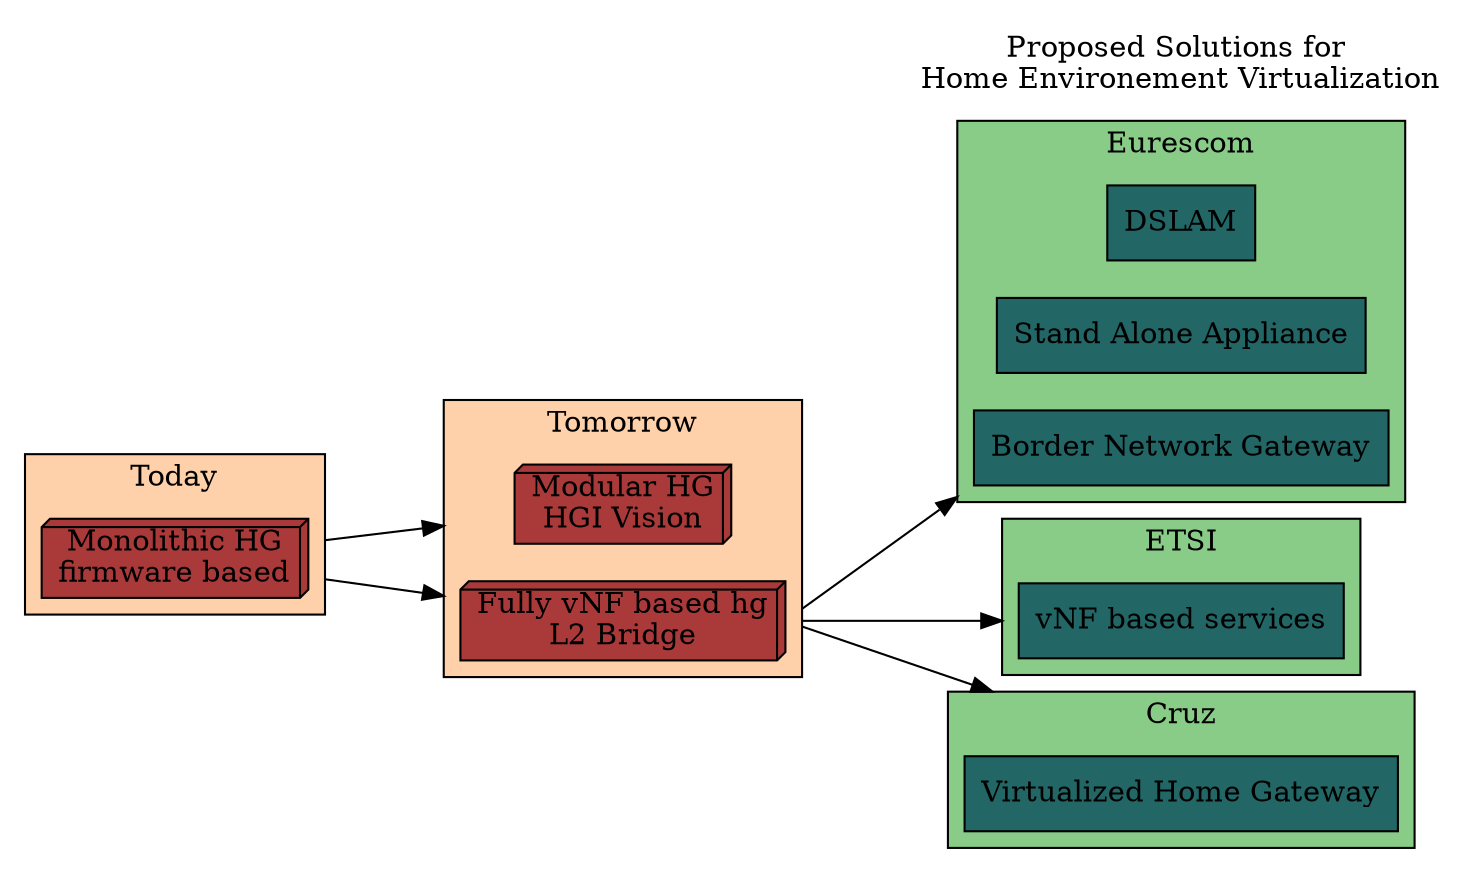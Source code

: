 digraph graphname {
compound=true;
#margin=0;
#overlap=false;
splines=false;
pack=true;
start="random";
sep=0.1;
bgcolor=transparent;	
rankdir=LR;
subgraph cluster0{
	fillcolor="#FFD1AA";
	style="filled";
	label="Today";
mono [label="Monolithic HG\nfirmware based",shape = "box3d", fillcolor="#AA3939", style="filled"];

}

subgraph cluster1{
	fillcolor="#FFD1AA";
	style="filled";
	label="Tomorrow";
modular[label="Modular HG\nHGI Vision",shape = "box3d", fillcolor="#AA3939", style="filled"];
full[label="Fully vNF based hg\nL2 Bridge",shape = "box3d", fillcolor="#AA3939", style="filled"];
}

subgraph cluster2{
	
		color="white";
		label="Proposed Solutions for \nHome Environement Virtualization";
	
	subgraph cluster2_1{
		fillcolor="#88CC88";
		style="filled";
		color="black";
		label="Eurescom";
		dslam [shape = "box", fillcolor="#226666", style="filled",label="DSLAM"];
		standa [shape = "box", fillcolor="#226666", style="filled",label="Stand Alone Appliance"];
		bng [shape = "box", fillcolor="#226666", style="filled",label="Border Network Gateway"];
	}
	
	subgraph cluster2_2{
		fillcolor="#88CC88";
		style="filled";
		color="black";
		label="ETSI";
		vnf [shape = "box", fillcolor="#226666", style="filled",label="vNF based services"];
	}
	
	subgraph cluster2_3{
		fillcolor="#88CC88";
		style="filled";
		color="black";
		label="Cruz";
		vhg [shape = "box", fillcolor="#226666", style="filled",label="Virtualized Home Gateway"];
	}
}





	mono -> modular [ltail="cluster0",lhead="cluster1", minlen=2];
mono -> full [ltail="cluster0",lhead="cluster1",minlen=2];
full:e -> vnf [lhead="cluster2_2",ltail="cluster1",minlen=2];
full:e -> vhg:n [lhead="cluster2_3",ltail="cluster1",minlen=2];

full:e -> standa [lhead="cluster2_1",ltail="cluster1",minlen=2];
  
  
}
